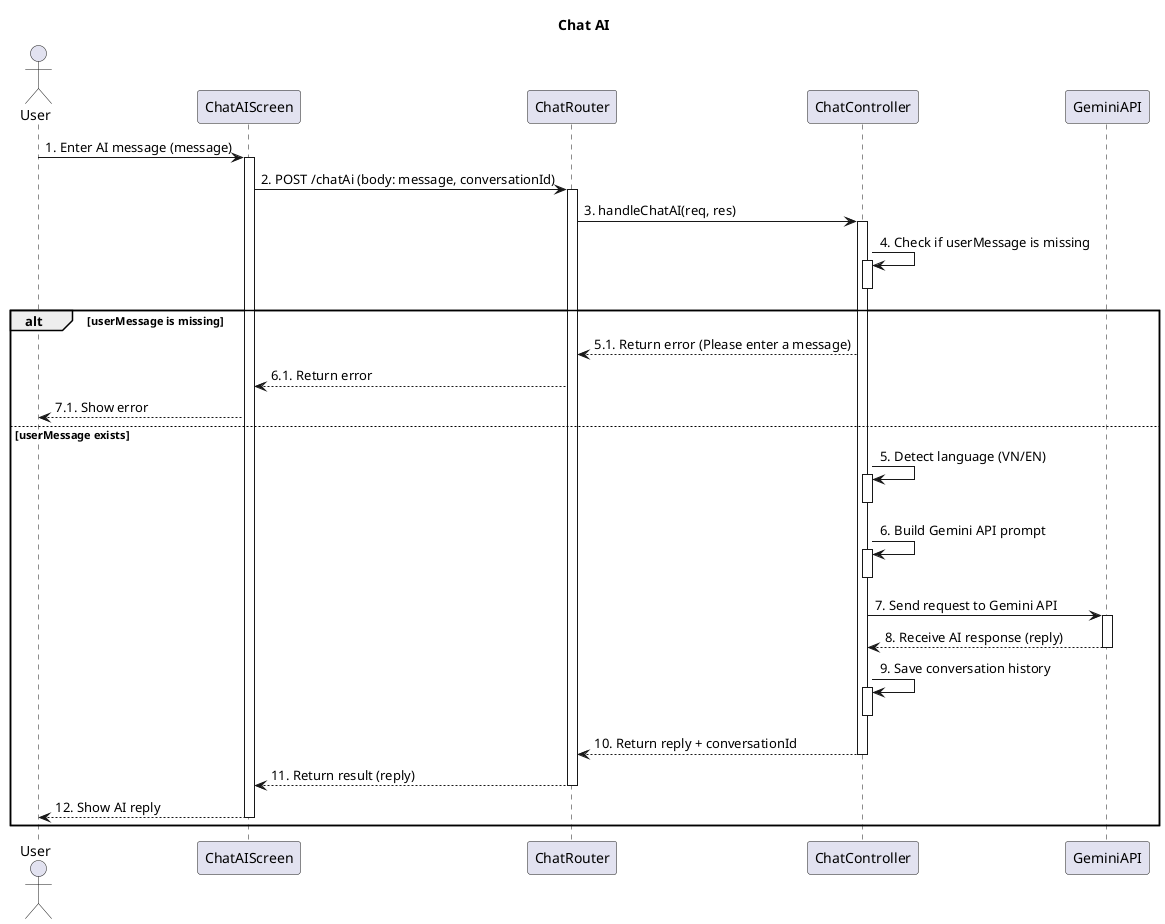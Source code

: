 @startuml
' Sequence diagram: Chat AI (Gemini)
' Flow: FE calls POST /chatAi -> router -> controller -> Gemini API -> return result

title Chat AI

actor User
participant ChatAIScreen
participant ChatRouter
participant ChatController
participant GeminiAPI

User -> ChatAIScreen : 1. Enter AI message (message)
activate ChatAIScreen
ChatAIScreen -> ChatRouter : 2. POST /chatAi (body: message, conversationId)
activate ChatRouter
ChatRouter -> ChatController : 3. handleChatAI(req, res)
activate ChatController
ChatController -> ChatController : 4. Check if userMessage is missing
activate ChatController
deactivate ChatController

alt userMessage is missing
    ChatController --> ChatRouter : 5.1. Return error (Please enter a message)
    ChatRouter --> ChatAIScreen : 6.1. Return error
    ChatAIScreen --> User : 7.1. Show error
else userMessage exists
    ChatController -> ChatController : 5. Detect language (VN/EN)
    activate ChatController
    deactivate ChatController
    ChatController -> ChatController : 6. Build Gemini API prompt
    activate ChatController
    deactivate ChatController
    ChatController -> GeminiAPI : 7. Send request to Gemini API
    activate GeminiAPI
    GeminiAPI --> ChatController : 8. Receive AI response (reply)
    deactivate GeminiAPI
    ChatController -> ChatController : 9. Save conversation history
    activate ChatController
    deactivate ChatController
    ChatController --> ChatRouter : 10. Return reply + conversationId
    deactivate ChatController
    ChatRouter --> ChatAIScreen : 11. Return result (reply)
    deactivate ChatRouter
    ChatAIScreen --> User : 12. Show AI reply
    deactivate ChatAIScreen
end

@enduml
